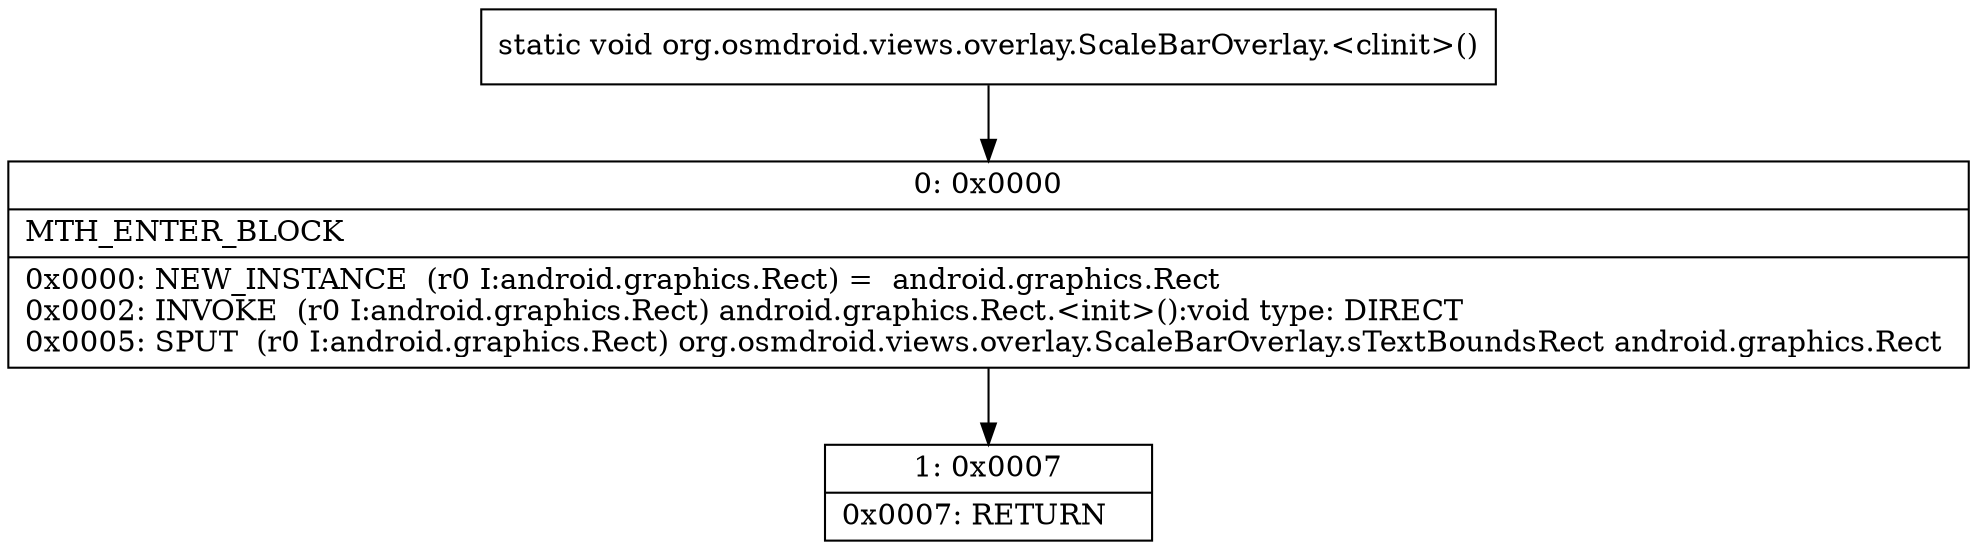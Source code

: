 digraph "CFG fororg.osmdroid.views.overlay.ScaleBarOverlay.\<clinit\>()V" {
Node_0 [shape=record,label="{0\:\ 0x0000|MTH_ENTER_BLOCK\l|0x0000: NEW_INSTANCE  (r0 I:android.graphics.Rect) =  android.graphics.Rect \l0x0002: INVOKE  (r0 I:android.graphics.Rect) android.graphics.Rect.\<init\>():void type: DIRECT \l0x0005: SPUT  (r0 I:android.graphics.Rect) org.osmdroid.views.overlay.ScaleBarOverlay.sTextBoundsRect android.graphics.Rect \l}"];
Node_1 [shape=record,label="{1\:\ 0x0007|0x0007: RETURN   \l}"];
MethodNode[shape=record,label="{static void org.osmdroid.views.overlay.ScaleBarOverlay.\<clinit\>() }"];
MethodNode -> Node_0;
Node_0 -> Node_1;
}

